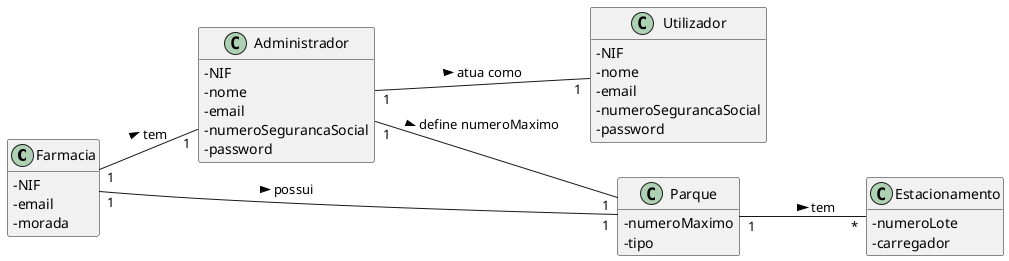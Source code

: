 @startuml
skinparam classAttributeIconSize 0
hide methods
left to right direction

class Farmacia {
  -NIF
  -email
  -morada
}

class Estacionamento {
  -numeroLote
  -carregador
}

class Utilizador {
  -NIF
  -nome
  -email
  -numeroSegurancaSocial
  -password
}

class Administrador {
  -NIF
  -nome
  -email
  -numeroSegurancaSocial
  -password
}

class Parque {
  -numeroMaximo
  -tipo
}

Administrador "1" -- "1" Utilizador: atua como >
Administrador "1" -- "1" Parque: define numeroMaximo >
Farmacia "1" -- "1" Parque: possui >
Parque "1" -- "*" Estacionamento: tem >
Farmacia "1" -- "1" Administrador: tem >

@enduml